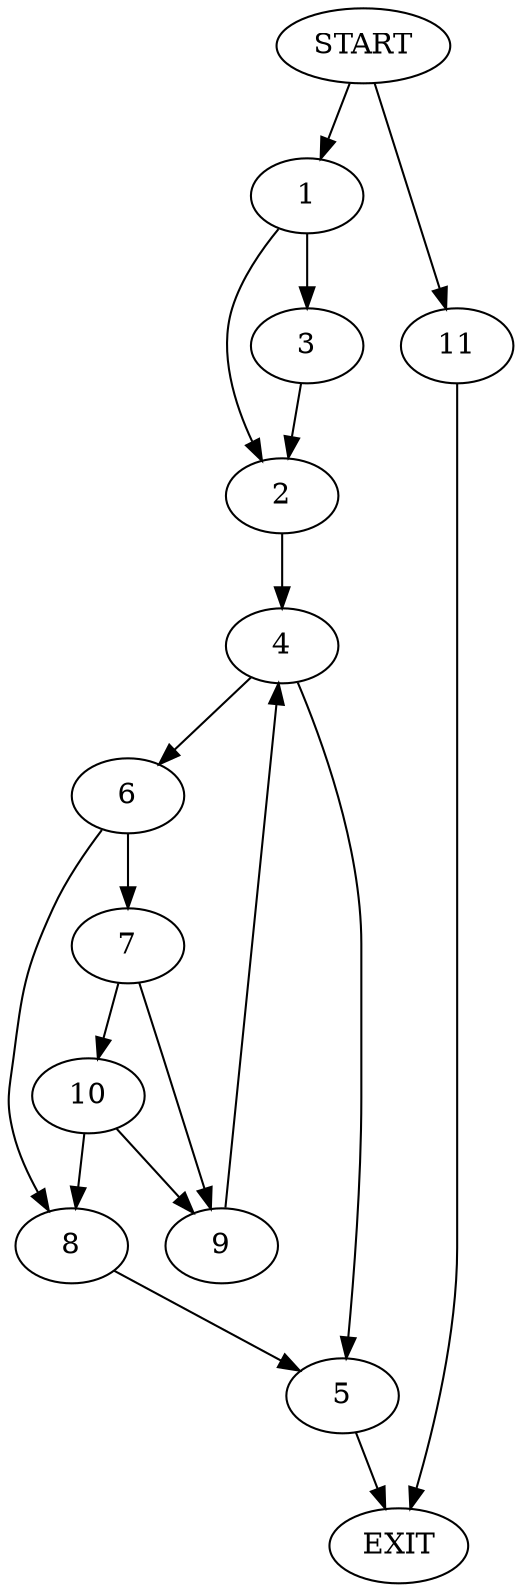 digraph {
0 [label="START"]
12 [label="EXIT"]
0 -> 1
1 -> 2
1 -> 3
2 -> 4
3 -> 2
4 -> 5
4 -> 6
5 -> 12
6 -> 7
6 -> 8
7 -> 9
7 -> 10
8 -> 5
10 -> 9
10 -> 8
9 -> 4
0 -> 11
11 -> 12
}
